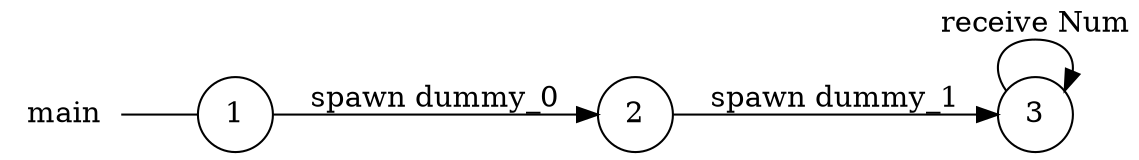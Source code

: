 digraph main {
	rankdir="LR";
	n_0 [label="main", shape="plaintext"];
	n_1 [id="1", shape=circle, label="1"];
	n_0 -> n_1 [arrowhead=none];
	n_2 [id="2", shape=circle, label="2"];
	n_3 [id="3", shape=circle, label="3"];

	n_1 -> n_2 [id="[$e|2]", label="spawn dummy_0"];
	n_2 -> n_3 [id="[$e|4]", label="spawn dummy_1"];
	n_3 -> n_3 [id="[$e|1]", label="receive Num"];
}
